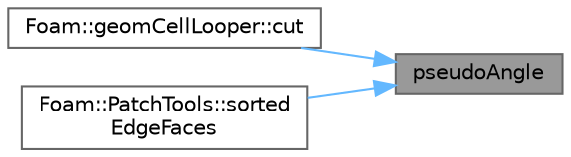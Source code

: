 digraph "pseudoAngle"
{
 // LATEX_PDF_SIZE
  bgcolor="transparent";
  edge [fontname=Helvetica,fontsize=10,labelfontname=Helvetica,labelfontsize=10];
  node [fontname=Helvetica,fontsize=10,shape=box,height=0.2,width=0.4];
  rankdir="RL";
  Node1 [id="Node000001",label="pseudoAngle",height=0.2,width=0.4,color="gray40", fillcolor="grey60", style="filled", fontcolor="black",tooltip=" "];
  Node1 -> Node2 [id="edge1_Node000001_Node000002",dir="back",color="steelblue1",style="solid",tooltip=" "];
  Node2 [id="Node000002",label="Foam::geomCellLooper::cut",height=0.2,width=0.4,color="grey40", fillcolor="white", style="filled",URL="$classFoam_1_1geomCellLooper.html#a9fefde55fc93b9e9f0320e02da054c64",tooltip=" "];
  Node1 -> Node3 [id="edge2_Node000001_Node000003",dir="back",color="steelblue1",style="solid",tooltip=" "];
  Node3 [id="Node000003",label="Foam::PatchTools::sorted\lEdgeFaces",height=0.2,width=0.4,color="grey40", fillcolor="white", style="filled",URL="$classFoam_1_1PatchTools.html#a84bafac864ed95f9488d07083270f676",tooltip=" "];
}
